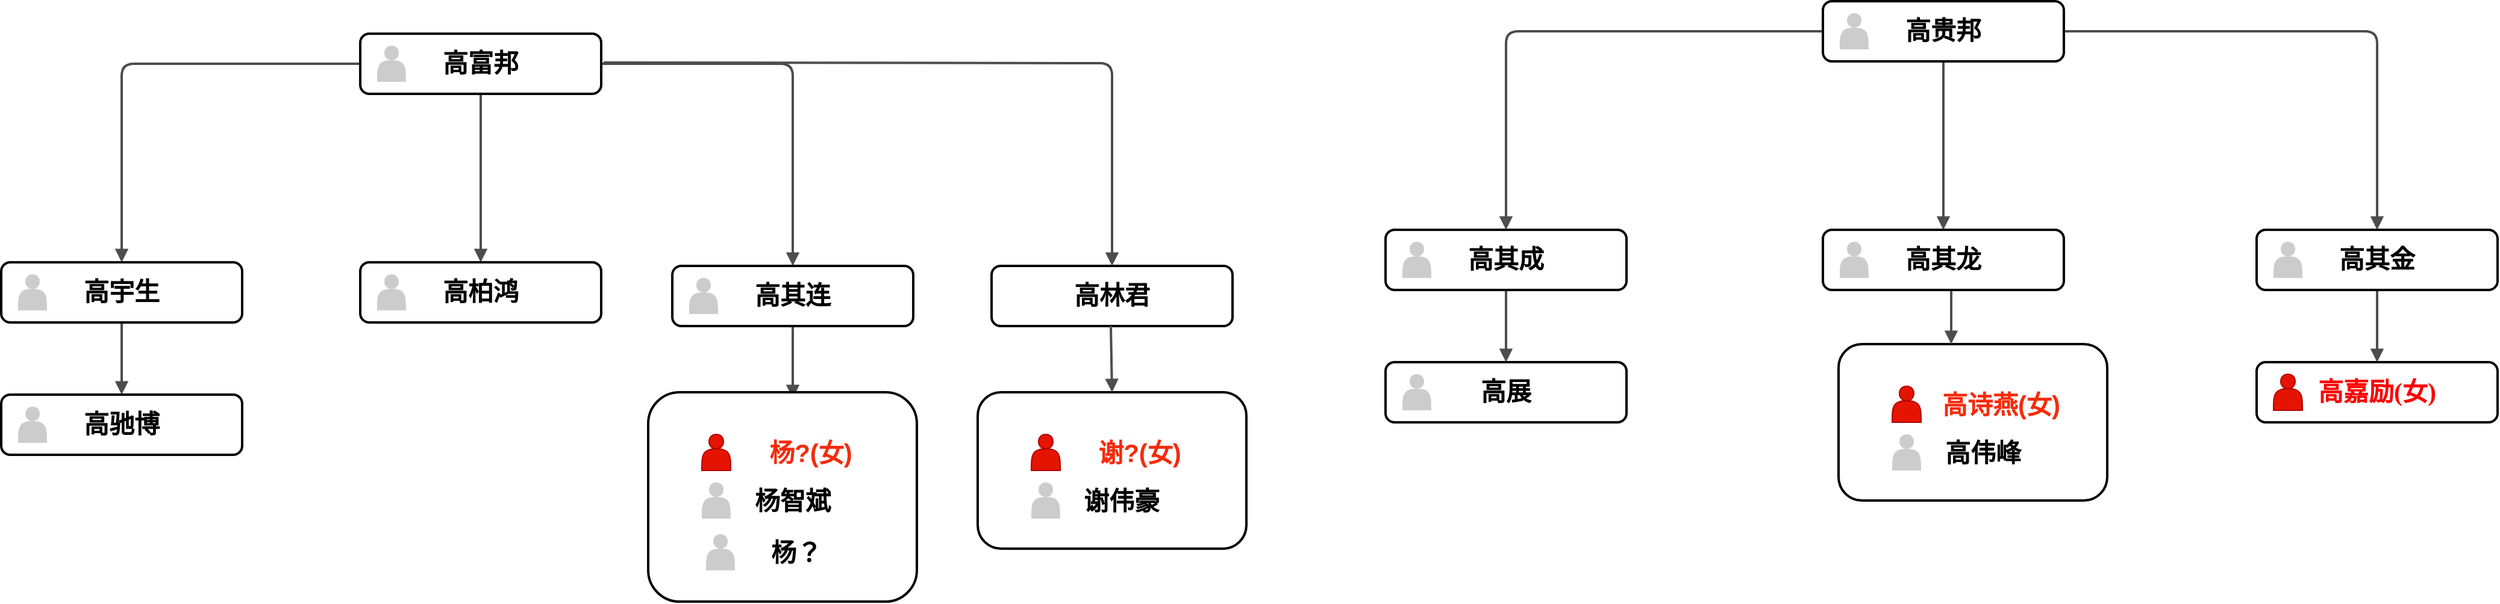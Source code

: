 <mxfile version="23.1.4" type="github">
  <diagram name="Page-1" id="19d8dcba-68ad-dc05-1034-9cf7b2a963f6">
    <mxGraphModel dx="2874" dy="1121" grid="0" gridSize="10" guides="1" tooltips="1" connect="1" arrows="1" fold="1" page="0" pageScale="1" pageWidth="1100" pageHeight="850" background="none" math="0" shadow="0">
      <root>
        <mxCell id="0" />
        <mxCell id="1" parent="0" />
        <mxCell id="218ae93e1282097f-24" value="" style="whiteSpace=wrap;html=1;rounded=1;shadow=0;comic=0;strokeWidth=2;fontFamily=Verdana;align=center;fontSize=21;" parent="1" vertex="1">
          <mxGeometry x="900" y="425" width="223" height="130" as="geometry" />
        </mxCell>
        <mxCell id="218ae93e1282097f-42" value="" style="edgeStyle=orthogonalEdgeStyle;rounded=1;html=1;labelBackgroundColor=none;endArrow=block;endFill=1;strokeColor=#4D4D4D;strokeWidth=2;fontFamily=Verdana;fontSize=21;fontStyle=1" parent="1" source="6257edae8c83ed4a-1" target="6257edae8c83ed4a-12" edge="1">
          <mxGeometry relative="1" as="geometry" />
        </mxCell>
        <mxCell id="218ae93e1282097f-43" value="" style="edgeStyle=orthogonalEdgeStyle;rounded=1;html=1;labelBackgroundColor=none;endArrow=block;endFill=1;strokeColor=#4D4D4D;strokeWidth=2;fontFamily=Verdana;fontSize=21;fontStyle=1;entryX=0.5;entryY=0;entryDx=0;entryDy=0;" parent="1" source="6257edae8c83ed4a-1" target="6257edae8c83ed4a-21" edge="1">
          <mxGeometry relative="1" as="geometry">
            <mxPoint x="626" y="210" as="targetPoint" />
          </mxGeometry>
        </mxCell>
        <mxCell id="218ae93e1282097f-44" value="" style="edgeStyle=orthogonalEdgeStyle;rounded=1;html=1;labelBackgroundColor=none;endArrow=block;endFill=1;strokeColor=#4D4D4D;strokeWidth=2;fontFamily=Verdana;fontSize=21;fontStyle=1;entryX=0.5;entryY=0;entryDx=0;entryDy=0;" parent="1" source="6257edae8c83ed4a-1" target="6257edae8c83ed4a-24" edge="1">
          <mxGeometry relative="1" as="geometry">
            <mxPoint x="1347" y="210" as="targetPoint" />
          </mxGeometry>
        </mxCell>
        <mxCell id="218ae93e1282097f-50" value="" style="edgeStyle=orthogonalEdgeStyle;rounded=1;html=1;labelBackgroundColor=none;endArrow=block;endFill=1;strokeColor=#4D4D4D;strokeWidth=2;fontFamily=Verdana;fontSize=21;" parent="1" source="6257edae8c83ed4a-24" edge="1">
          <mxGeometry relative="1" as="geometry">
            <mxPoint x="1347" y="440" as="targetPoint" />
          </mxGeometry>
        </mxCell>
        <mxCell id="218ae93e1282097f-51" value="" style="edgeStyle=elbowEdgeStyle;rounded=1;html=1;labelBackgroundColor=none;endArrow=block;endFill=1;strokeColor=#4D4D4D;strokeWidth=2;fontFamily=Verdana;fontSize=21;" parent="1" source="6257edae8c83ed4a-12" target="218ae93e1282097f-24" edge="1">
          <mxGeometry relative="1" as="geometry" />
        </mxCell>
        <mxCell id="218ae93e1282097f-52" value="" style="edgeStyle=elbowEdgeStyle;rounded=1;html=1;labelBackgroundColor=none;endArrow=block;endFill=1;strokeColor=#4D4D4D;strokeWidth=2;fontFamily=Verdana;fontSize=21;" parent="1" source="6257edae8c83ed4a-21" edge="1">
          <mxGeometry relative="1" as="geometry">
            <mxPoint x="624" y="440" as="targetPoint" />
          </mxGeometry>
        </mxCell>
        <mxCell id="6257edae8c83ed4a-21" value="高其成" style="whiteSpace=wrap;html=1;rounded=1;shadow=0;comic=0;strokeWidth=2;fontFamily=Verdana;align=center;fontSize=21;fontStyle=1" parent="1" vertex="1">
          <mxGeometry x="524" y="330" width="200" height="50" as="geometry" />
        </mxCell>
        <mxCell id="6257edae8c83ed4a-22" value="" style="shape=actor;whiteSpace=wrap;html=1;rounded=0;shadow=0;comic=0;strokeWidth=1;fillColor=#CCCCCC;fontFamily=Verdana;align=center;strokeColor=none;fontSize=21;fontStyle=1" parent="1" vertex="1">
          <mxGeometry x="538" y="340" width="24" height="30" as="geometry" />
        </mxCell>
        <mxCell id="6257edae8c83ed4a-12" value="高其龙" style="whiteSpace=wrap;html=1;rounded=1;shadow=0;comic=0;strokeWidth=2;fontFamily=Verdana;align=center;fontSize=21;fontStyle=1" parent="1" vertex="1">
          <mxGeometry x="887" y="330" width="200" height="50" as="geometry" />
        </mxCell>
        <mxCell id="6257edae8c83ed4a-13" value="" style="shape=actor;whiteSpace=wrap;html=1;rounded=0;shadow=0;comic=0;strokeWidth=1;fillColor=#CCCCCC;fontFamily=Verdana;align=center;strokeColor=none;fontSize=21;fontStyle=1" parent="1" vertex="1">
          <mxGeometry x="901" y="340" width="24" height="30" as="geometry" />
        </mxCell>
        <mxCell id="6257edae8c83ed4a-1" value="高贵邦" style="whiteSpace=wrap;html=1;rounded=1;shadow=0;comic=0;strokeWidth=2;fontFamily=Verdana;align=center;fontSize=21;fontStyle=1" parent="1" vertex="1">
          <mxGeometry x="887" y="140" width="200" height="50" as="geometry" />
        </mxCell>
        <mxCell id="6257edae8c83ed4a-2" value="" style="shape=actor;whiteSpace=wrap;html=1;rounded=0;shadow=0;comic=0;strokeWidth=1;fillColor=#CCCCCC;fontFamily=Verdana;align=center;strokeColor=none;fontSize=21;fontStyle=1" parent="1" vertex="1">
          <mxGeometry x="901" y="150" width="24" height="30" as="geometry" />
        </mxCell>
        <mxCell id="6257edae8c83ed4a-24" value="高其金&lt;br style=&quot;font-size: 21px;&quot;&gt;" style="whiteSpace=wrap;html=1;rounded=1;shadow=0;comic=0;strokeWidth=2;fontFamily=Verdana;align=center;fontSize=21;fontStyle=1" parent="1" vertex="1">
          <mxGeometry x="1247" y="330" width="200" height="50" as="geometry" />
        </mxCell>
        <mxCell id="6257edae8c83ed4a-25" value="" style="shape=actor;whiteSpace=wrap;html=1;rounded=0;shadow=0;comic=0;strokeWidth=1;fillColor=#CCCCCC;fontFamily=Verdana;align=center;strokeColor=none;fontSize=21;fontStyle=1" parent="1" vertex="1">
          <mxGeometry x="1261" y="340" width="24" height="30" as="geometry" />
        </mxCell>
        <mxCell id="E-lt145bGYZgtmls9z8c-22" value="高展" style="whiteSpace=wrap;html=1;rounded=1;shadow=0;comic=0;strokeWidth=2;fontFamily=Verdana;align=center;fontSize=21;fontStyle=1" parent="1" vertex="1">
          <mxGeometry x="524" y="440" width="200" height="50" as="geometry" />
        </mxCell>
        <mxCell id="E-lt145bGYZgtmls9z8c-23" value="" style="shape=actor;whiteSpace=wrap;html=1;rounded=0;shadow=0;comic=0;strokeWidth=1;fillColor=#CCCCCC;fontFamily=Verdana;align=center;strokeColor=none;fontSize=21;fontStyle=1" parent="1" vertex="1">
          <mxGeometry x="538" y="450" width="24" height="30" as="geometry" />
        </mxCell>
        <mxCell id="E-lt145bGYZgtmls9z8c-24" value="&lt;font color=&quot;#ff0000&quot;&gt;高嘉励(女)&lt;/font&gt;" style="whiteSpace=wrap;html=1;rounded=1;shadow=0;comic=0;strokeWidth=2;fontFamily=Verdana;align=center;fontSize=21;fontStyle=1" parent="1" vertex="1">
          <mxGeometry x="1247" y="440" width="200" height="50" as="geometry" />
        </mxCell>
        <mxCell id="E-lt145bGYZgtmls9z8c-25" value="" style="shape=actor;whiteSpace=wrap;html=1;rounded=0;shadow=0;comic=0;strokeWidth=1;fillColor=#e51400;fontFamily=Verdana;align=center;strokeColor=#B20000;fontSize=21;fontStyle=1;fontColor=#ffffff;" parent="1" vertex="1">
          <mxGeometry x="1261" y="450" width="24" height="30" as="geometry" />
        </mxCell>
        <mxCell id="E-lt145bGYZgtmls9z8c-26" value="" style="shape=actor;whiteSpace=wrap;html=1;rounded=0;shadow=0;comic=0;strokeWidth=1;fillColor=#e51400;fontFamily=Verdana;align=center;strokeColor=#B20000;fontSize=21;fontStyle=1;fontColor=#ffffff;" parent="1" vertex="1">
          <mxGeometry x="944.5" y="460" width="24" height="30" as="geometry" />
        </mxCell>
        <mxCell id="E-lt145bGYZgtmls9z8c-27" value="高诗燕(女)" style="text;html=1;strokeColor=none;fillColor=none;align=center;verticalAlign=middle;whiteSpace=wrap;rounded=0;fontSize=21;fontStyle=1;fontColor=#F52B0C;" parent="1" vertex="1">
          <mxGeometry x="978.5" y="460" width="111.5" height="30" as="geometry" />
        </mxCell>
        <mxCell id="E-lt145bGYZgtmls9z8c-28" value="" style="shape=actor;whiteSpace=wrap;html=1;rounded=0;shadow=0;comic=0;strokeWidth=1;fillColor=#CCCCCC;fontFamily=Verdana;align=center;strokeColor=none;fontSize=21;fontStyle=1" parent="1" vertex="1">
          <mxGeometry x="944.5" y="500" width="24" height="30" as="geometry" />
        </mxCell>
        <mxCell id="E-lt145bGYZgtmls9z8c-29" value="高伟峰" style="text;html=1;strokeColor=none;fillColor=none;align=center;verticalAlign=middle;whiteSpace=wrap;rounded=0;fontSize=21;fontStyle=1" parent="1" vertex="1">
          <mxGeometry x="978.5" y="500" width="81.5" height="30" as="geometry" />
        </mxCell>
        <mxCell id="O9KJvOSss_MskVFq3b2K-2" value="" style="edgeStyle=orthogonalEdgeStyle;rounded=1;html=1;labelBackgroundColor=none;endArrow=block;endFill=1;strokeColor=#4D4D4D;strokeWidth=2;fontFamily=Verdana;fontSize=21;fontStyle=1" edge="1" parent="1" source="O9KJvOSss_MskVFq3b2K-12" target="O9KJvOSss_MskVFq3b2K-10">
          <mxGeometry relative="1" as="geometry" />
        </mxCell>
        <mxCell id="O9KJvOSss_MskVFq3b2K-3" value="" style="edgeStyle=orthogonalEdgeStyle;rounded=1;html=1;labelBackgroundColor=none;endArrow=block;endFill=1;strokeColor=#4D4D4D;strokeWidth=2;fontFamily=Verdana;fontSize=21;fontStyle=1;entryX=0.5;entryY=0;entryDx=0;entryDy=0;" edge="1" parent="1" source="O9KJvOSss_MskVFq3b2K-12" target="O9KJvOSss_MskVFq3b2K-8">
          <mxGeometry relative="1" as="geometry">
            <mxPoint x="-588" y="237" as="targetPoint" />
          </mxGeometry>
        </mxCell>
        <mxCell id="O9KJvOSss_MskVFq3b2K-4" value="" style="edgeStyle=orthogonalEdgeStyle;rounded=1;html=1;labelBackgroundColor=none;endArrow=block;endFill=1;strokeColor=#4D4D4D;strokeWidth=2;fontFamily=Verdana;fontSize=21;fontStyle=1;entryX=0.5;entryY=0;entryDx=0;entryDy=0;" edge="1" parent="1" source="O9KJvOSss_MskVFq3b2K-12" target="O9KJvOSss_MskVFq3b2K-14">
          <mxGeometry relative="1" as="geometry">
            <mxPoint x="133" y="237" as="targetPoint" />
          </mxGeometry>
        </mxCell>
        <mxCell id="O9KJvOSss_MskVFq3b2K-5" value="" style="edgeStyle=orthogonalEdgeStyle;rounded=1;html=1;labelBackgroundColor=none;endArrow=block;endFill=1;strokeColor=#4D4D4D;strokeWidth=2;fontFamily=Verdana;fontSize=21;" edge="1" parent="1" source="O9KJvOSss_MskVFq3b2K-14">
          <mxGeometry relative="1" as="geometry">
            <mxPoint x="32" y="470" as="targetPoint" />
          </mxGeometry>
        </mxCell>
        <mxCell id="O9KJvOSss_MskVFq3b2K-7" value="" style="edgeStyle=elbowEdgeStyle;rounded=1;html=1;labelBackgroundColor=none;endArrow=block;endFill=1;strokeColor=#4D4D4D;strokeWidth=2;fontFamily=Verdana;fontSize=21;" edge="1" parent="1" source="O9KJvOSss_MskVFq3b2K-8">
          <mxGeometry relative="1" as="geometry">
            <mxPoint x="-525" y="467" as="targetPoint" />
          </mxGeometry>
        </mxCell>
        <mxCell id="O9KJvOSss_MskVFq3b2K-8" value="高宇生" style="whiteSpace=wrap;html=1;rounded=1;shadow=0;comic=0;strokeWidth=2;fontFamily=Verdana;align=center;fontSize=21;fontStyle=1" vertex="1" parent="1">
          <mxGeometry x="-625" y="357" width="200" height="50" as="geometry" />
        </mxCell>
        <mxCell id="O9KJvOSss_MskVFq3b2K-9" value="" style="shape=actor;whiteSpace=wrap;html=1;rounded=0;shadow=0;comic=0;strokeWidth=1;fillColor=#CCCCCC;fontFamily=Verdana;align=center;strokeColor=none;fontSize=21;fontStyle=1" vertex="1" parent="1">
          <mxGeometry x="-611" y="367" width="24" height="30" as="geometry" />
        </mxCell>
        <mxCell id="O9KJvOSss_MskVFq3b2K-10" value="高柏鸿" style="whiteSpace=wrap;html=1;rounded=1;shadow=0;comic=0;strokeWidth=2;fontFamily=Verdana;align=center;fontSize=21;fontStyle=1" vertex="1" parent="1">
          <mxGeometry x="-327" y="357" width="200" height="50" as="geometry" />
        </mxCell>
        <mxCell id="O9KJvOSss_MskVFq3b2K-11" value="" style="shape=actor;whiteSpace=wrap;html=1;rounded=0;shadow=0;comic=0;strokeWidth=1;fillColor=#CCCCCC;fontFamily=Verdana;align=center;strokeColor=none;fontSize=21;fontStyle=1" vertex="1" parent="1">
          <mxGeometry x="-313" y="367" width="24" height="30" as="geometry" />
        </mxCell>
        <mxCell id="O9KJvOSss_MskVFq3b2K-12" value="高富邦" style="whiteSpace=wrap;html=1;rounded=1;shadow=0;comic=0;strokeWidth=2;fontFamily=Verdana;align=center;fontSize=21;fontStyle=1" vertex="1" parent="1">
          <mxGeometry x="-327" y="167" width="200" height="50" as="geometry" />
        </mxCell>
        <mxCell id="O9KJvOSss_MskVFq3b2K-13" value="" style="shape=actor;whiteSpace=wrap;html=1;rounded=0;shadow=0;comic=0;strokeWidth=1;fillColor=#CCCCCC;fontFamily=Verdana;align=center;strokeColor=none;fontSize=21;fontStyle=1" vertex="1" parent="1">
          <mxGeometry x="-313" y="177" width="24" height="30" as="geometry" />
        </mxCell>
        <mxCell id="O9KJvOSss_MskVFq3b2K-14" value="高其连" style="whiteSpace=wrap;html=1;rounded=1;shadow=0;comic=0;strokeWidth=2;fontFamily=Verdana;align=center;fontSize=21;fontStyle=1" vertex="1" parent="1">
          <mxGeometry x="-68" y="360" width="200" height="50" as="geometry" />
        </mxCell>
        <mxCell id="O9KJvOSss_MskVFq3b2K-15" value="" style="shape=actor;whiteSpace=wrap;html=1;rounded=0;shadow=0;comic=0;strokeWidth=1;fillColor=#CCCCCC;fontFamily=Verdana;align=center;strokeColor=none;fontSize=21;fontStyle=1" vertex="1" parent="1">
          <mxGeometry x="-54" y="370" width="24" height="30" as="geometry" />
        </mxCell>
        <mxCell id="O9KJvOSss_MskVFq3b2K-16" value="高驰博" style="whiteSpace=wrap;html=1;rounded=1;shadow=0;comic=0;strokeWidth=2;fontFamily=Verdana;align=center;fontSize=21;fontStyle=1" vertex="1" parent="1">
          <mxGeometry x="-625" y="467" width="200" height="50" as="geometry" />
        </mxCell>
        <mxCell id="O9KJvOSss_MskVFq3b2K-17" value="" style="shape=actor;whiteSpace=wrap;html=1;rounded=0;shadow=0;comic=0;strokeWidth=1;fillColor=#CCCCCC;fontFamily=Verdana;align=center;strokeColor=none;fontSize=21;fontStyle=1" vertex="1" parent="1">
          <mxGeometry x="-611" y="477" width="24" height="30" as="geometry" />
        </mxCell>
        <mxCell id="O9KJvOSss_MskVFq3b2K-24" value="高林君" style="whiteSpace=wrap;html=1;rounded=1;shadow=0;comic=0;strokeWidth=2;fontFamily=Verdana;align=center;fontSize=21;fontStyle=1" vertex="1" parent="1">
          <mxGeometry x="197" y="360" width="200" height="50" as="geometry" />
        </mxCell>
        <mxCell id="O9KJvOSss_MskVFq3b2K-25" value="" style="whiteSpace=wrap;html=1;rounded=1;shadow=0;comic=0;strokeWidth=2;fontFamily=Verdana;align=center;fontSize=21;" vertex="1" parent="1">
          <mxGeometry x="-88" y="465" width="223" height="174" as="geometry" />
        </mxCell>
        <mxCell id="O9KJvOSss_MskVFq3b2K-26" value="" style="shape=actor;whiteSpace=wrap;html=1;rounded=0;shadow=0;comic=0;strokeWidth=1;fillColor=#e51400;fontFamily=Verdana;align=center;strokeColor=#B20000;fontSize=21;fontStyle=1;fontColor=#ffffff;" vertex="1" parent="1">
          <mxGeometry x="-43.5" y="500" width="24" height="30" as="geometry" />
        </mxCell>
        <mxCell id="O9KJvOSss_MskVFq3b2K-27" value="杨?(女)" style="text;html=1;strokeColor=none;fillColor=none;align=center;verticalAlign=middle;whiteSpace=wrap;rounded=0;fontSize=21;fontStyle=1;fontColor=#F52B0C;" vertex="1" parent="1">
          <mxGeometry x="-9.5" y="500" width="111.5" height="30" as="geometry" />
        </mxCell>
        <mxCell id="O9KJvOSss_MskVFq3b2K-28" value="" style="shape=actor;whiteSpace=wrap;html=1;rounded=0;shadow=0;comic=0;strokeWidth=1;fillColor=#CCCCCC;fontFamily=Verdana;align=center;strokeColor=none;fontSize=21;fontStyle=1" vertex="1" parent="1">
          <mxGeometry x="-43.5" y="540" width="24" height="30" as="geometry" />
        </mxCell>
        <mxCell id="O9KJvOSss_MskVFq3b2K-29" value="杨智斌" style="text;html=1;strokeColor=none;fillColor=none;align=center;verticalAlign=middle;whiteSpace=wrap;rounded=0;fontSize=21;fontStyle=1" vertex="1" parent="1">
          <mxGeometry x="-9.5" y="540" width="81.5" height="30" as="geometry" />
        </mxCell>
        <mxCell id="O9KJvOSss_MskVFq3b2K-30" value="" style="whiteSpace=wrap;html=1;rounded=1;shadow=0;comic=0;strokeWidth=2;fontFamily=Verdana;align=center;fontSize=21;" vertex="1" parent="1">
          <mxGeometry x="185.5" y="465" width="223" height="130" as="geometry" />
        </mxCell>
        <mxCell id="O9KJvOSss_MskVFq3b2K-31" value="" style="shape=actor;whiteSpace=wrap;html=1;rounded=0;shadow=0;comic=0;strokeWidth=1;fillColor=#e51400;fontFamily=Verdana;align=center;strokeColor=#B20000;fontSize=21;fontStyle=1;fontColor=#ffffff;" vertex="1" parent="1">
          <mxGeometry x="230" y="500" width="24" height="30" as="geometry" />
        </mxCell>
        <mxCell id="O9KJvOSss_MskVFq3b2K-32" value="谢?(女)" style="text;html=1;strokeColor=none;fillColor=none;align=center;verticalAlign=middle;whiteSpace=wrap;rounded=0;fontSize=21;fontStyle=1;fontColor=#F52B0C;" vertex="1" parent="1">
          <mxGeometry x="264" y="500" width="111.5" height="30" as="geometry" />
        </mxCell>
        <mxCell id="O9KJvOSss_MskVFq3b2K-33" value="" style="shape=actor;whiteSpace=wrap;html=1;rounded=0;shadow=0;comic=0;strokeWidth=1;fillColor=#CCCCCC;fontFamily=Verdana;align=center;strokeColor=none;fontSize=21;fontStyle=1" vertex="1" parent="1">
          <mxGeometry x="230" y="540" width="24" height="30" as="geometry" />
        </mxCell>
        <mxCell id="O9KJvOSss_MskVFq3b2K-34" value="谢伟豪" style="text;html=1;strokeColor=none;fillColor=none;align=center;verticalAlign=middle;whiteSpace=wrap;rounded=0;fontSize=21;fontStyle=1" vertex="1" parent="1">
          <mxGeometry x="264" y="540" width="81.5" height="30" as="geometry" />
        </mxCell>
        <mxCell id="O9KJvOSss_MskVFq3b2K-35" value="" style="edgeStyle=orthogonalEdgeStyle;rounded=1;html=1;labelBackgroundColor=none;endArrow=block;endFill=1;strokeColor=#4D4D4D;strokeWidth=2;fontFamily=Verdana;fontSize=21;fontStyle=1;entryX=0.5;entryY=0;entryDx=0;entryDy=0;" edge="1" parent="1" target="O9KJvOSss_MskVFq3b2K-24">
          <mxGeometry relative="1" as="geometry">
            <mxPoint x="42" y="370" as="targetPoint" />
            <mxPoint x="-125" y="191" as="sourcePoint" />
          </mxGeometry>
        </mxCell>
        <mxCell id="O9KJvOSss_MskVFq3b2K-36" value="" style="edgeStyle=orthogonalEdgeStyle;rounded=1;html=1;labelBackgroundColor=none;endArrow=block;endFill=1;strokeColor=#4D4D4D;strokeWidth=2;fontFamily=Verdana;fontSize=21;" edge="1" parent="1" target="O9KJvOSss_MskVFq3b2K-30">
          <mxGeometry relative="1" as="geometry">
            <mxPoint x="296" y="470" as="targetPoint" />
            <mxPoint x="296" y="410" as="sourcePoint" />
          </mxGeometry>
        </mxCell>
        <mxCell id="O9KJvOSss_MskVFq3b2K-37" value="" style="shape=actor;whiteSpace=wrap;html=1;rounded=0;shadow=0;comic=0;strokeWidth=1;fillColor=#CCCCCC;fontFamily=Verdana;align=center;strokeColor=none;fontSize=21;fontStyle=1" vertex="1" parent="1">
          <mxGeometry x="-40" y="583" width="24" height="30" as="geometry" />
        </mxCell>
        <mxCell id="O9KJvOSss_MskVFq3b2K-38" value="杨？" style="text;html=1;strokeColor=none;fillColor=none;align=center;verticalAlign=middle;whiteSpace=wrap;rounded=0;fontSize=21;fontStyle=1" vertex="1" parent="1">
          <mxGeometry x="-6" y="583" width="81.5" height="30" as="geometry" />
        </mxCell>
      </root>
    </mxGraphModel>
  </diagram>
</mxfile>
